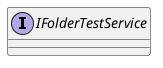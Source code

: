 @startuml
interface IFolderTestService {
    !ifdef FOLDER_TEST_SERVICE_CANDELETEOREDITFOLDERTEST
    +  CanDeleteOrEditFolderTest(folderTestId:Guid, cancellationToken:CancellationToken): Task<bool>
    !endif
    !ifdef FOLDER_TEST_SERVICE_ISOWNEROREDITOR
    +  IsOwnerOrEditor(folderTestId:Guid, cancellationToken:CancellationToken): Task<bool>
    !endif
    !ifdef FOLDER_TEST_SERVICE_TRYCANUSETESTEMPLATE
    +  TryCanUseTesTemplate(testTemplateId:Guid): Task
    !endif
}
@enduml